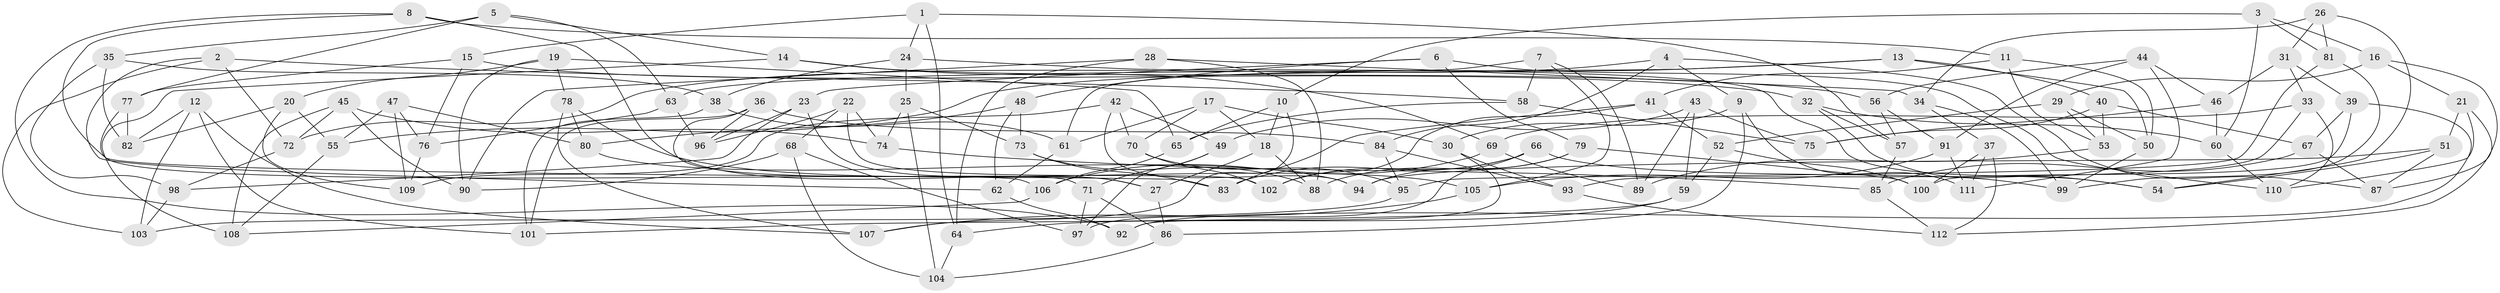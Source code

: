 // Generated by graph-tools (version 1.1) at 2025/11/02/27/25 16:11:48]
// undirected, 112 vertices, 224 edges
graph export_dot {
graph [start="1"]
  node [color=gray90,style=filled];
  1;
  2;
  3;
  4;
  5;
  6;
  7;
  8;
  9;
  10;
  11;
  12;
  13;
  14;
  15;
  16;
  17;
  18;
  19;
  20;
  21;
  22;
  23;
  24;
  25;
  26;
  27;
  28;
  29;
  30;
  31;
  32;
  33;
  34;
  35;
  36;
  37;
  38;
  39;
  40;
  41;
  42;
  43;
  44;
  45;
  46;
  47;
  48;
  49;
  50;
  51;
  52;
  53;
  54;
  55;
  56;
  57;
  58;
  59;
  60;
  61;
  62;
  63;
  64;
  65;
  66;
  67;
  68;
  69;
  70;
  71;
  72;
  73;
  74;
  75;
  76;
  77;
  78;
  79;
  80;
  81;
  82;
  83;
  84;
  85;
  86;
  87;
  88;
  89;
  90;
  91;
  92;
  93;
  94;
  95;
  96;
  97;
  98;
  99;
  100;
  101;
  102;
  103;
  104;
  105;
  106;
  107;
  108;
  109;
  110;
  111;
  112;
  1 -- 57;
  1 -- 64;
  1 -- 24;
  1 -- 15;
  2 -- 62;
  2 -- 103;
  2 -- 58;
  2 -- 72;
  3 -- 60;
  3 -- 10;
  3 -- 81;
  3 -- 16;
  4 -- 87;
  4 -- 9;
  4 -- 72;
  4 -- 84;
  5 -- 63;
  5 -- 14;
  5 -- 77;
  5 -- 35;
  6 -- 23;
  6 -- 48;
  6 -- 79;
  6 -- 110;
  7 -- 89;
  7 -- 58;
  7 -- 105;
  7 -- 61;
  8 -- 92;
  8 -- 11;
  8 -- 27;
  8 -- 83;
  9 -- 30;
  9 -- 111;
  9 -- 86;
  10 -- 18;
  10 -- 107;
  10 -- 65;
  11 -- 50;
  11 -- 41;
  11 -- 53;
  12 -- 82;
  12 -- 107;
  12 -- 103;
  12 -- 101;
  13 -- 50;
  13 -- 63;
  13 -- 55;
  13 -- 40;
  14 -- 108;
  14 -- 56;
  14 -- 69;
  15 -- 77;
  15 -- 76;
  15 -- 32;
  16 -- 112;
  16 -- 29;
  16 -- 21;
  17 -- 61;
  17 -- 18;
  17 -- 70;
  17 -- 30;
  18 -- 27;
  18 -- 88;
  19 -- 65;
  19 -- 78;
  19 -- 90;
  19 -- 20;
  20 -- 55;
  20 -- 109;
  20 -- 82;
  21 -- 51;
  21 -- 87;
  21 -- 110;
  22 -- 96;
  22 -- 74;
  22 -- 68;
  22 -- 102;
  23 -- 96;
  23 -- 27;
  23 -- 98;
  24 -- 54;
  24 -- 38;
  24 -- 25;
  25 -- 74;
  25 -- 104;
  25 -- 73;
  26 -- 34;
  26 -- 31;
  26 -- 81;
  26 -- 54;
  27 -- 86;
  28 -- 34;
  28 -- 88;
  28 -- 64;
  28 -- 90;
  29 -- 50;
  29 -- 52;
  29 -- 53;
  30 -- 93;
  30 -- 92;
  31 -- 33;
  31 -- 39;
  31 -- 46;
  32 -- 57;
  32 -- 54;
  32 -- 60;
  33 -- 93;
  33 -- 69;
  33 -- 110;
  34 -- 37;
  34 -- 99;
  35 -- 38;
  35 -- 82;
  35 -- 98;
  36 -- 84;
  36 -- 96;
  36 -- 101;
  36 -- 71;
  37 -- 112;
  37 -- 111;
  37 -- 100;
  38 -- 101;
  38 -- 61;
  39 -- 67;
  39 -- 92;
  39 -- 100;
  40 -- 75;
  40 -- 53;
  40 -- 67;
  41 -- 102;
  41 -- 52;
  41 -- 83;
  42 -- 70;
  42 -- 109;
  42 -- 94;
  42 -- 49;
  43 -- 49;
  43 -- 89;
  43 -- 75;
  43 -- 59;
  44 -- 111;
  44 -- 46;
  44 -- 56;
  44 -- 91;
  45 -- 72;
  45 -- 90;
  45 -- 108;
  45 -- 74;
  46 -- 75;
  46 -- 60;
  47 -- 55;
  47 -- 109;
  47 -- 80;
  47 -- 76;
  48 -- 62;
  48 -- 80;
  48 -- 73;
  49 -- 71;
  49 -- 97;
  50 -- 99;
  51 -- 54;
  51 -- 94;
  51 -- 87;
  52 -- 59;
  52 -- 100;
  53 -- 89;
  55 -- 108;
  56 -- 91;
  56 -- 57;
  57 -- 85;
  58 -- 75;
  58 -- 65;
  59 -- 64;
  59 -- 101;
  60 -- 110;
  61 -- 62;
  62 -- 92;
  63 -- 76;
  63 -- 96;
  64 -- 104;
  65 -- 106;
  66 -- 99;
  66 -- 83;
  66 -- 102;
  66 -- 97;
  67 -- 87;
  67 -- 85;
  68 -- 97;
  68 -- 90;
  68 -- 104;
  69 -- 106;
  69 -- 89;
  70 -- 95;
  70 -- 102;
  71 -- 97;
  71 -- 86;
  72 -- 98;
  73 -- 83;
  73 -- 88;
  74 -- 85;
  76 -- 109;
  77 -- 106;
  77 -- 82;
  78 -- 107;
  78 -- 80;
  78 -- 105;
  79 -- 88;
  79 -- 94;
  79 -- 100;
  80 -- 94;
  81 -- 99;
  81 -- 95;
  84 -- 95;
  84 -- 93;
  85 -- 112;
  86 -- 104;
  91 -- 105;
  91 -- 111;
  93 -- 112;
  95 -- 103;
  98 -- 103;
  105 -- 107;
  106 -- 108;
}
